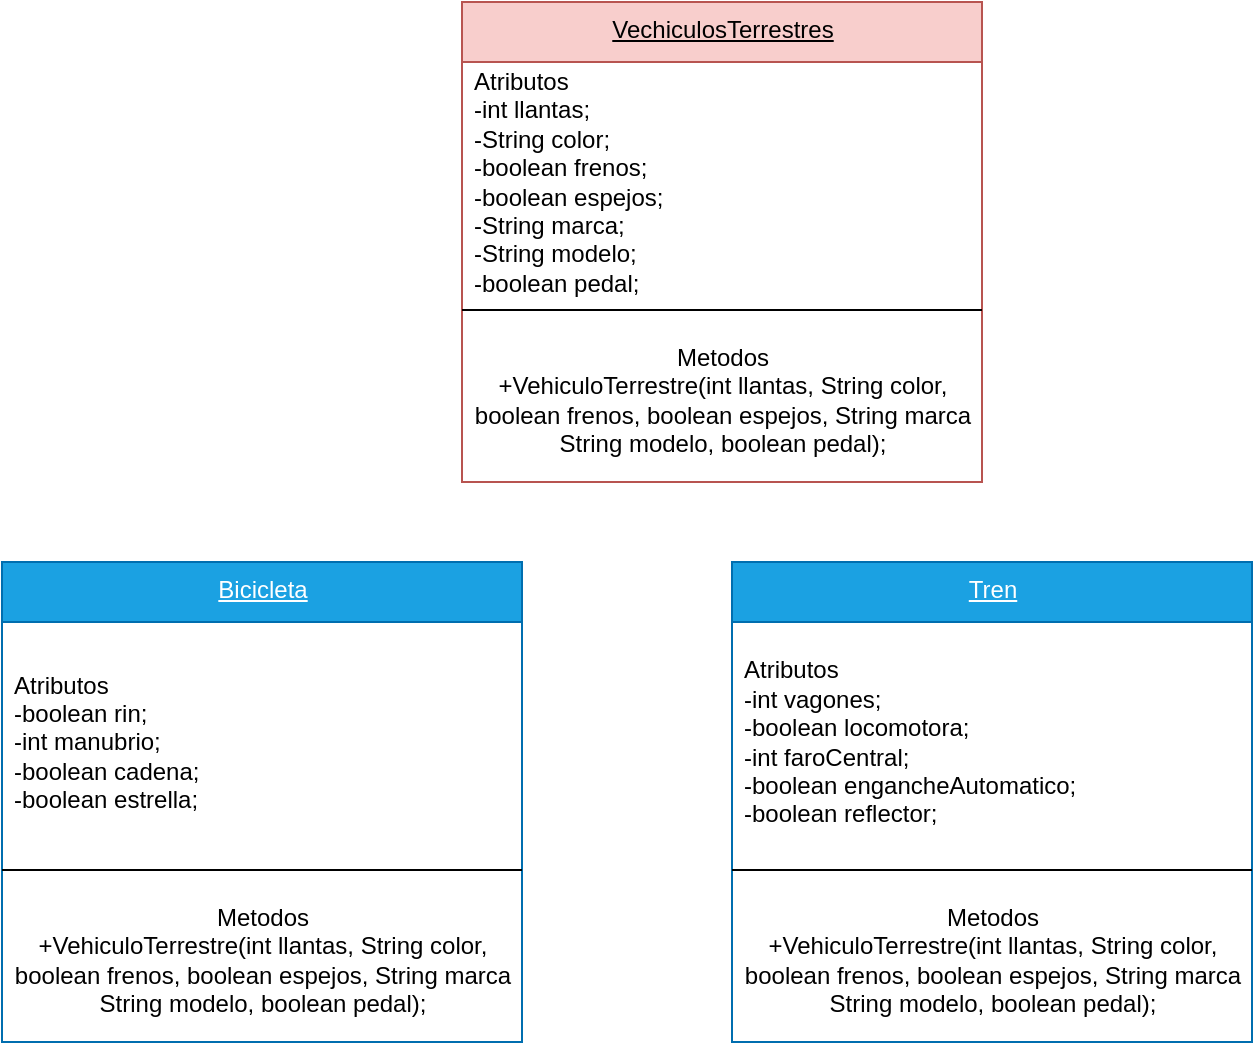 <mxfile version="15.6.2" type="github">
  <diagram id="kIMMTGyzGg7FBvF_XWBy" name="Page-1">
    <mxGraphModel dx="782" dy="420" grid="1" gridSize="10" guides="1" tooltips="1" connect="1" arrows="1" fold="1" page="1" pageScale="1" pageWidth="850" pageHeight="1100" math="0" shadow="0">
      <root>
        <mxCell id="0" />
        <mxCell id="1" parent="0" />
        <mxCell id="2wqTJiajr15-v-TX5q5e-1" value="Bicicleta" style="swimlane;fontStyle=4;align=center;verticalAlign=top;childLayout=stackLayout;horizontal=1;startSize=30;horizontalStack=0;resizeParent=1;resizeParentMax=0;resizeLast=0;collapsible=0;marginBottom=0;html=1;fillColor=#1ba1e2;strokeColor=#006EAF;fontColor=#ffffff;" vertex="1" parent="1">
          <mxGeometry x="60" y="320" width="260" height="240" as="geometry" />
        </mxCell>
        <mxCell id="2wqTJiajr15-v-TX5q5e-2" value="&lt;div&gt;Atributos&lt;/div&gt;&lt;div&gt;-boolean rin;&lt;/div&gt;&lt;div&gt;-&lt;span style=&quot;white-space: pre&quot;&gt;&lt;/span&gt;int manubrio;&lt;/div&gt;&lt;div&gt;-boolean cadena;&lt;/div&gt;&lt;div&gt;-boolean estrella;&lt;/div&gt;" style="html=1;strokeColor=none;fillColor=none;align=left;verticalAlign=middle;spacingLeft=4;spacingRight=4;rotatable=0;points=[[0,0.5],[1,0.5]];resizeWidth=1;" vertex="1" parent="2wqTJiajr15-v-TX5q5e-1">
          <mxGeometry y="30" width="260" height="120" as="geometry" />
        </mxCell>
        <mxCell id="2wqTJiajr15-v-TX5q5e-3" value="" style="line;strokeWidth=1;fillColor=none;align=left;verticalAlign=middle;spacingTop=-1;spacingLeft=3;spacingRight=3;rotatable=0;labelPosition=right;points=[];portConstraint=eastwest;" vertex="1" parent="2wqTJiajr15-v-TX5q5e-1">
          <mxGeometry y="150" width="260" height="8" as="geometry" />
        </mxCell>
        <mxCell id="2wqTJiajr15-v-TX5q5e-4" value="&lt;div&gt;Metodos&lt;/div&gt;&lt;div&gt;+VehiculoTerrestre(int llantas, String color, &lt;br&gt;boolean frenos, boolean espejos, String marca&lt;br&gt;String modelo, boolean pedal);&lt;br&gt;&lt;/div&gt;" style="html=1;strokeColor=none;fillColor=none;align=center;verticalAlign=middle;spacingLeft=4;spacingRight=4;rotatable=0;points=[[0,0.5],[1,0.5]];resizeWidth=1;" vertex="1" parent="2wqTJiajr15-v-TX5q5e-1">
          <mxGeometry y="158" width="260" height="82" as="geometry" />
        </mxCell>
        <mxCell id="2wqTJiajr15-v-TX5q5e-7" value="VechiculosTerrestres" style="swimlane;fontStyle=4;align=center;verticalAlign=top;childLayout=stackLayout;horizontal=1;startSize=30;horizontalStack=0;resizeParent=1;resizeParentMax=0;resizeLast=0;collapsible=0;marginBottom=0;html=1;fillColor=#f8cecc;strokeColor=#b85450;" vertex="1" parent="1">
          <mxGeometry x="290" y="40" width="260" height="240" as="geometry" />
        </mxCell>
        <mxCell id="2wqTJiajr15-v-TX5q5e-8" value="&lt;div&gt;Atributos&lt;/div&gt;&lt;div&gt;-int llantas;&lt;/div&gt;&lt;div&gt;-&lt;span style=&quot;white-space: pre&quot;&gt;&lt;/span&gt;String color;&lt;/div&gt;&lt;div&gt;-boolean frenos;&lt;/div&gt;&lt;div&gt;-boolean espejos;&lt;/div&gt;&lt;div&gt;-String marca;&lt;/div&gt;&lt;div&gt;-String modelo;&lt;/div&gt;&lt;div&gt;-boolean pedal;&lt;br&gt;&lt;/div&gt;" style="html=1;strokeColor=none;fillColor=none;align=left;verticalAlign=middle;spacingLeft=4;spacingRight=4;rotatable=0;points=[[0,0.5],[1,0.5]];resizeWidth=1;" vertex="1" parent="2wqTJiajr15-v-TX5q5e-7">
          <mxGeometry y="30" width="260" height="120" as="geometry" />
        </mxCell>
        <mxCell id="2wqTJiajr15-v-TX5q5e-9" value="" style="line;strokeWidth=1;fillColor=none;align=left;verticalAlign=middle;spacingTop=-1;spacingLeft=3;spacingRight=3;rotatable=0;labelPosition=right;points=[];portConstraint=eastwest;" vertex="1" parent="2wqTJiajr15-v-TX5q5e-7">
          <mxGeometry y="150" width="260" height="8" as="geometry" />
        </mxCell>
        <mxCell id="2wqTJiajr15-v-TX5q5e-10" value="&lt;div&gt;Metodos&lt;/div&gt;&lt;div&gt;+VehiculoTerrestre(int llantas, String color, &lt;br&gt;boolean frenos, boolean espejos, String marca&lt;br&gt;String modelo, boolean pedal);&lt;br&gt;&lt;/div&gt;" style="html=1;strokeColor=none;fillColor=none;align=center;verticalAlign=middle;spacingLeft=4;spacingRight=4;rotatable=0;points=[[0,0.5],[1,0.5]];resizeWidth=1;" vertex="1" parent="2wqTJiajr15-v-TX5q5e-7">
          <mxGeometry y="158" width="260" height="82" as="geometry" />
        </mxCell>
        <mxCell id="2wqTJiajr15-v-TX5q5e-11" value="Tren" style="swimlane;fontStyle=4;align=center;verticalAlign=top;childLayout=stackLayout;horizontal=1;startSize=30;horizontalStack=0;resizeParent=1;resizeParentMax=0;resizeLast=0;collapsible=0;marginBottom=0;html=1;fillColor=#1ba1e2;strokeColor=#006EAF;fontColor=#ffffff;" vertex="1" parent="1">
          <mxGeometry x="425" y="320" width="260" height="240" as="geometry" />
        </mxCell>
        <mxCell id="2wqTJiajr15-v-TX5q5e-12" value="&lt;div&gt;Atributos&lt;/div&gt;&lt;div&gt;-int vagones;&lt;/div&gt;&lt;div&gt;-&lt;span style=&quot;white-space: pre&quot;&gt;&lt;/span&gt;boolean locomotora;&lt;/div&gt;&lt;div&gt;-int faroCentral;&lt;/div&gt;&lt;div&gt;-boolean engancheAutomatico;&lt;/div&gt;&lt;div&gt;-boolean reflector;&lt;/div&gt;" style="html=1;strokeColor=none;fillColor=none;align=left;verticalAlign=middle;spacingLeft=4;spacingRight=4;rotatable=0;points=[[0,0.5],[1,0.5]];resizeWidth=1;" vertex="1" parent="2wqTJiajr15-v-TX5q5e-11">
          <mxGeometry y="30" width="260" height="120" as="geometry" />
        </mxCell>
        <mxCell id="2wqTJiajr15-v-TX5q5e-13" value="" style="line;strokeWidth=1;fillColor=none;align=left;verticalAlign=middle;spacingTop=-1;spacingLeft=3;spacingRight=3;rotatable=0;labelPosition=right;points=[];portConstraint=eastwest;" vertex="1" parent="2wqTJiajr15-v-TX5q5e-11">
          <mxGeometry y="150" width="260" height="8" as="geometry" />
        </mxCell>
        <mxCell id="2wqTJiajr15-v-TX5q5e-14" value="&lt;div&gt;Metodos&lt;/div&gt;&lt;div&gt;+VehiculoTerrestre(int llantas, String color, &lt;br&gt;boolean frenos, boolean espejos, String marca&lt;br&gt;String modelo, boolean pedal);&lt;br&gt;&lt;/div&gt;" style="html=1;strokeColor=none;fillColor=none;align=center;verticalAlign=middle;spacingLeft=4;spacingRight=4;rotatable=0;points=[[0,0.5],[1,0.5]];resizeWidth=1;" vertex="1" parent="2wqTJiajr15-v-TX5q5e-11">
          <mxGeometry y="158" width="260" height="82" as="geometry" />
        </mxCell>
      </root>
    </mxGraphModel>
  </diagram>
</mxfile>
